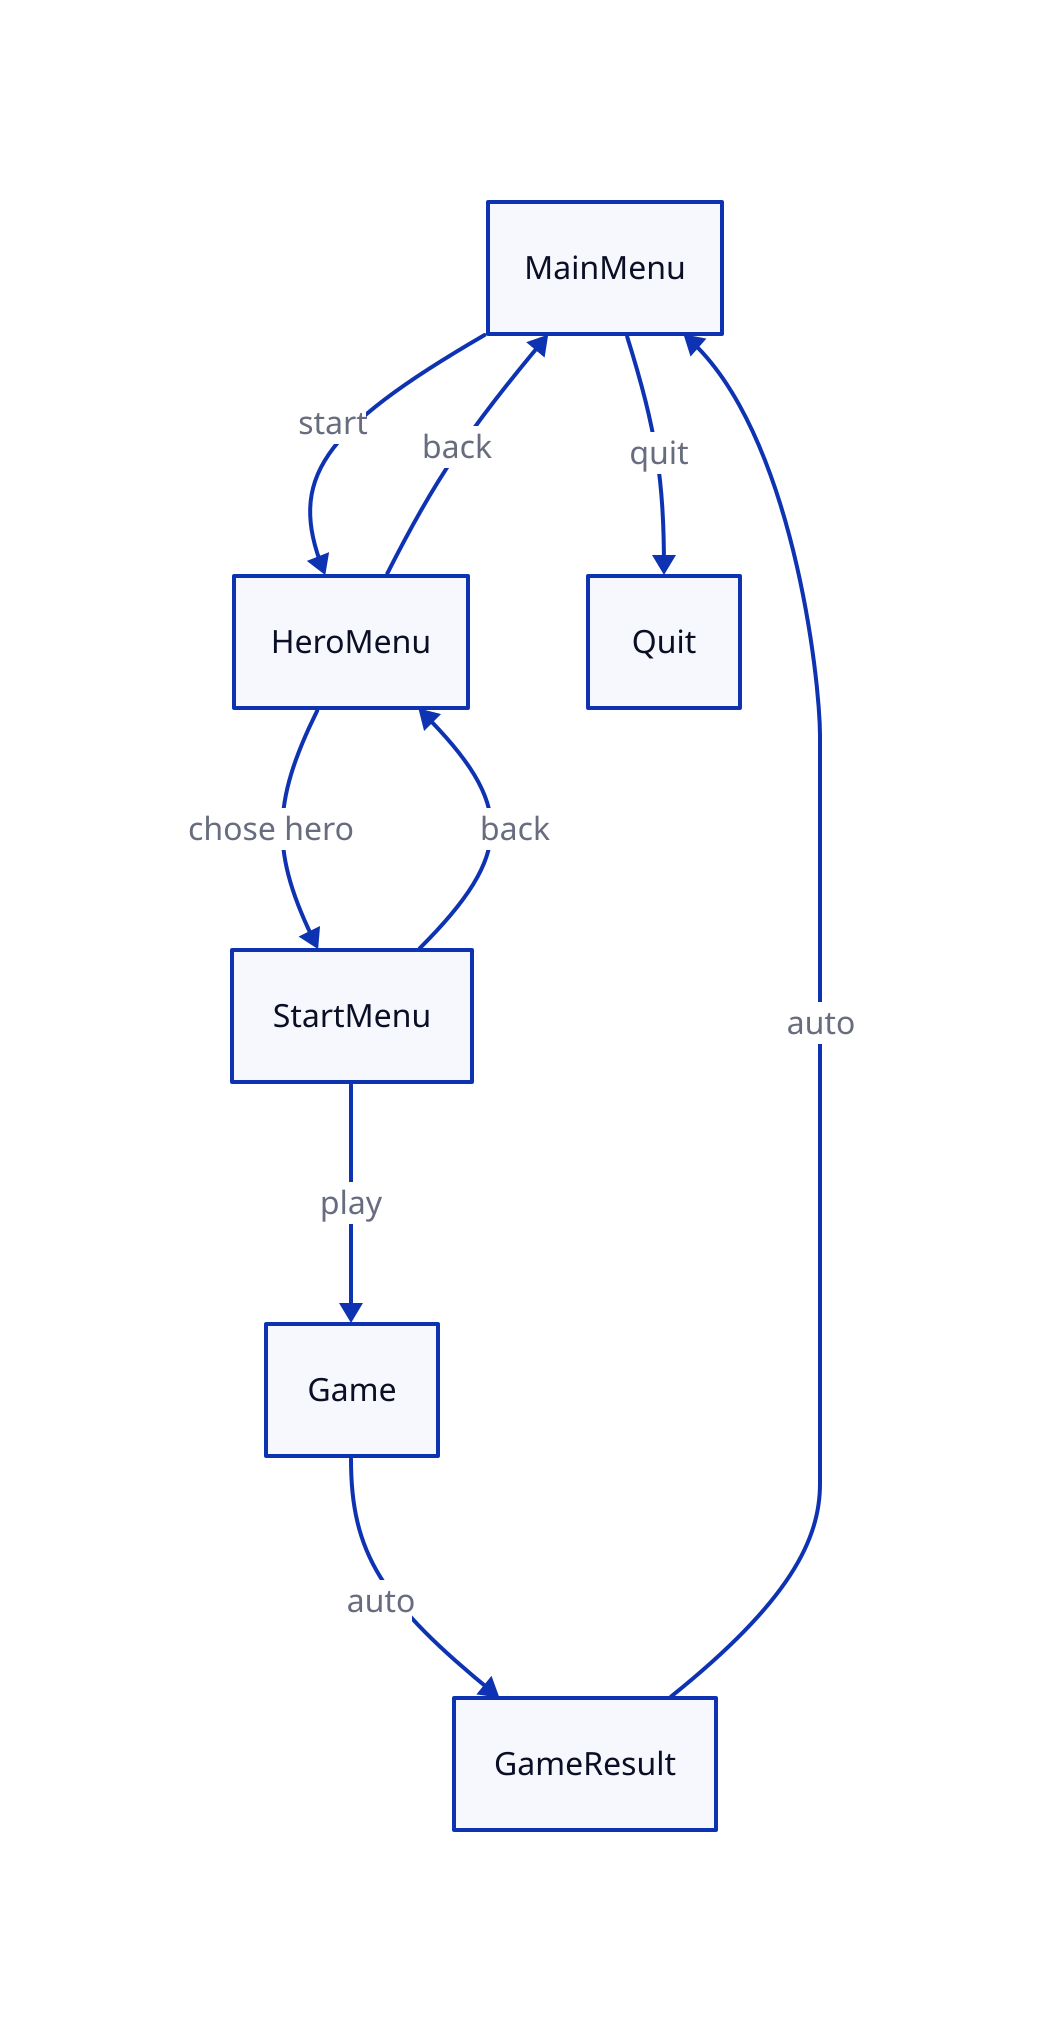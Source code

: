 MainMenu -> HeroMenu: start

HeroMenu -> StartMenu: chose hero
HeroMenu -> MainMenu: back

StartMenu -> Game: play
StartMenu -> HeroMenu: back

Game -> GameResult: auto

GameResult -> MainMenu: auto
MainMenu -> Quit: quit

# looks better with dagre
